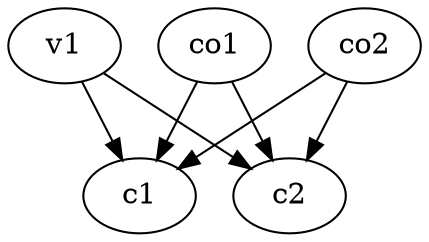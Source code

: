 strict digraph  {
c1;
c2;
v1;
co1;
co2;
v1 -> c2  [weight=1];
v1 -> c1  [weight=1];
co1 -> c2  [weight=1];
co1 -> c1  [weight=1];
co2 -> c1  [weight=1];
co2 -> c2  [weight=1];
}

